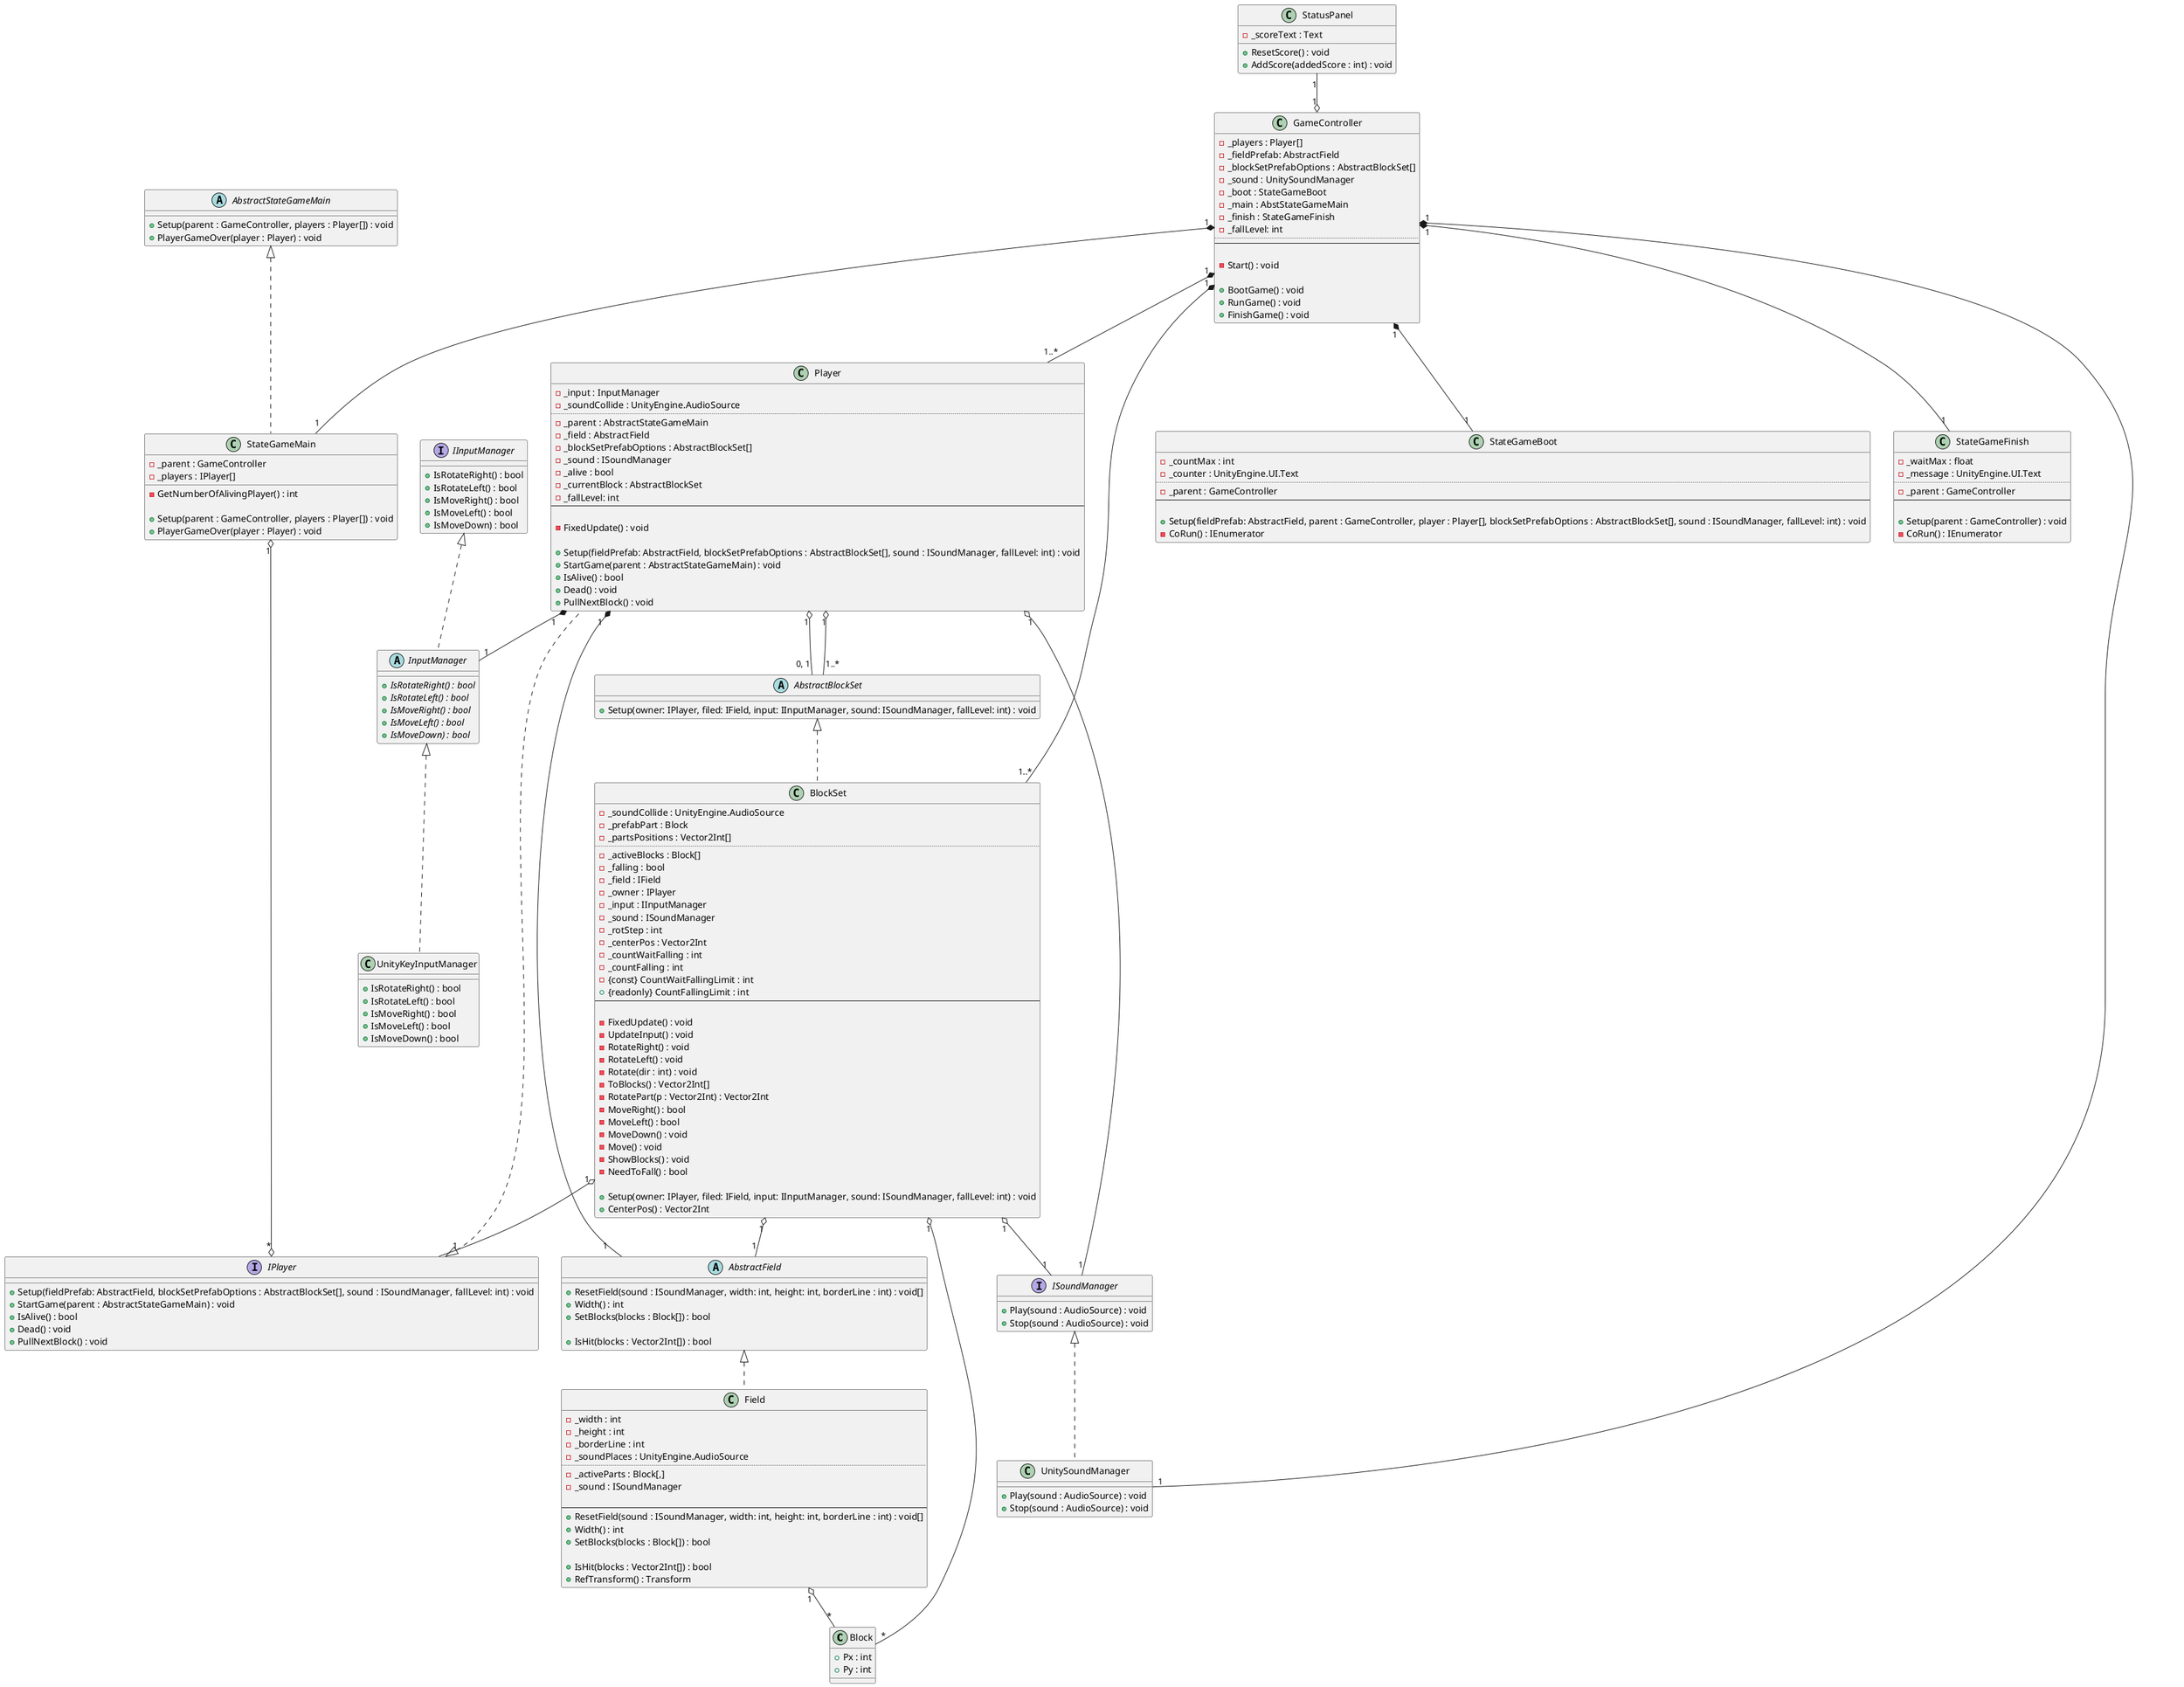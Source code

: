 @startuml

class Block
{
    + Px : int
    + Py : int
}

' フィールドの状態を管理する
abstract class AbstractField
{
    + ResetField(sound : ISoundManager, width: int, height: int, borderLine : int) : void[]
    + Width() : int
    ' @return ブロックが積みあがってしまったらtrue, そうでなければfalse を返す
    + SetBlocks(blocks : Block[]) : bool

    + IsHit(blocks : Vector2Int[]) : bool
}

class Field
{
    - _width : int
    - _height : int
    - _borderLine : int
    - _soundPlaces : UnityEngine.AudioSource
    ..
    - _activeParts : Block[,]
    - _sound : ISoundManager

    --
    + ResetField(sound : ISoundManager, width: int, height: int, borderLine : int) : void[]
    + Width() : int
    ' @return ブロックが積みあがってしまったらtrue, そうでなければfalse を返す
    + SetBlocks(blocks : Block[]) : bool

    + IsHit(blocks : Vector2Int[]) : bool
    + RefTransform() : Transform
}

' ゲームの進行を管理する
class GameController
{
    - _players : Player[]
    - _fieldPrefab: AbstractField
    - _blockSetPrefabOptions : AbstractBlockSet[]
    - _sound : UnitySoundManager
    - _boot : StateGameBoot
    - _main : AbstStateGameMain
    - _finish : StateGameFinish
    - _fallLevel: int
    ..
    --

    - Start() : void

    + BootGame() : void
    + RunGame() : void
    + FinishGame() : void
}

interface IPlayer
{
    + Setup(fieldPrefab: AbstractField, blockSetPrefabOptions : AbstractBlockSet[], sound : ISoundManager, fallLevel: int) : void
    + StartGame(parent : AbstractStateGameMain) : void
    + IsAlive() : bool
    + Dead() : void
    + PullNextBlock() : void
}


class Player
{
    - _input : InputManager
    - _soundCollide : UnityEngine.AudioSource
    ..
    - _parent : AbstractStateGameMain
    - _field : AbstractField
    - _blockSetPrefabOptions : AbstractBlockSet[]
    - _sound : ISoundManager
    - _alive : bool
    - _currentBlock : AbstractBlockSet
    - _fallLevel: int
    --

    - FixedUpdate() : void

    + Setup(fieldPrefab: AbstractField, blockSetPrefabOptions : AbstractBlockSet[], sound : ISoundManager, fallLevel: int) : void
    + StartGame(parent : AbstractStateGameMain) : void
    + IsAlive() : bool
    + Dead() : void
    + PullNextBlock() : void
}

class StateGameBoot
{
    - _countMax : int
    - _counter : UnityEngine.UI.Text
    ..
    - _parent : GameController
    --

    + Setup(fieldPrefab: AbstractField, parent : GameController, player : Player[], blockSetPrefabOptions : AbstractBlockSet[], sound : ISoundManager, fallLevel: int) : void
    - CoRun() : IEnumerator
}

abstract class AbstractStateGameMain
{
    + Setup(parent : GameController, players : Player[]) : void
    + PlayerGameOver(player : Player) : void
}

class StateGameMain
{
    - _parent : GameController
    - _players : IPlayer[]

    - GetNumberOfAlivingPlayer() : int

    + Setup(parent : GameController, players : Player[]) : void
    + PlayerGameOver(player : Player) : void
}

class StateGameFinish
{
    - _waitMax : float
    - _message : UnityEngine.UI.Text
    ..
    - _parent : GameController
    --

    + Setup(parent : GameController) : void
    - CoRun() : IEnumerator
}

interface IInputManager
{
    + IsRotateRight() : bool
    + IsRotateLeft() : bool
    + IsMoveRight() : bool
    + IsMoveLeft() : bool
    + IsMoveDown) : bool
}

abstract class InputManager
{
    + {abstract} IsRotateRight() : bool
    + {abstract} IsRotateLeft() : bool
    + {abstract} IsMoveRight() : bool
    + {abstract} IsMoveLeft() : bool
    + {abstract} IsMoveDown) : bool
}

class UnityKeyInputManager
{
    + IsRotateRight() : bool
    + IsRotateLeft() : bool
    + IsMoveRight() : bool
    + IsMoveLeft() : bool
    + IsMoveDown() : bool
}

abstract class AbstractBlockSet
{
    + Setup(owner: IPlayer, filed: IField, input: IInputManager, sound: ISoundManager, fallLevel: int) : void
}

' ブロックの状態を管理する
class BlockSet
{
    - _soundCollide : UnityEngine.AudioSource
    - _prefabPart : Block
    - _partsPositions : Vector2Int[]
    ..
    - _activeBlocks : Block[]
    - _falling : bool
    - _field : IField
    - _owner : IPlayer
    - _input : IInputManager
    - _sound : ISoundManager
    - _rotStep : int
    - _centerPos : Vector2Int
    - _countWaitFalling : int
    - _countFalling : int
    - {const} CountWaitFallingLimit : int
    + {readonly} CountFallingLimit : int
    --

    - FixedUpdate() : void
    - UpdateInput() : void
    - RotateRight() : void
    - RotateLeft() : void
    - Rotate(dir : int) : void
    - ToBlocks() : Vector2Int[]
    - RotatePart(p : Vector2Int) : Vector2Int
    ' @return 移動できる場合はtrue, 何かにぶつかって移動できない場合はfalse
    - MoveRight() : bool
    ' @return 移動できる場合はtrue, 何かにぶつかって移動できない場合はfalse
    - MoveLeft() : bool
    - MoveDown() : void
    - Move() : void
    - ShowBlocks() : void
    - NeedToFall() : bool

    + Setup(owner: IPlayer, filed: IField, input: IInputManager, sound: ISoundManager, fallLevel: int) : void
    + CenterPos() : Vector2Int
}

interface ISoundManager
{
    + Play(sound : AudioSource) : void
    + Stop(sound : AudioSource) : void
}

class UnitySoundManager
{
    + Play(sound : AudioSource) : void
    + Stop(sound : AudioSource) : void
}

class StatusPanel
{
    - _scoreText : Text
 
    + ResetScore() : void
    + AddScore(addedScore : int) : void
}

Player "1" *-- "1" AbstractField
Player "1" o-- "0, 1" AbstractBlockSet
Player "1" o-- "1..*" AbstractBlockSet
Player "1" *-- "1" InputManager
Player "1" o-- "1" ISoundManager

GameController "1" *-- "1..*" Player
GameController "1" *-- "1..*" BlockSet
GameController "1" *-- "1" StateGameBoot
GameController "1" *-- "1" StateGameMain
GameController "1" *-- "1" StateGameFinish
GameController "1" *-- "1" UnitySoundManager

StateGameMain "1" o--o "*" IPlayer

StatusPanel "1" --o "1" GameController

IInputManager <|.. InputManager
InputManager <|.. UnityKeyInputManager
ISoundManager <|.. UnitySoundManager
AbstractBlockSet <|.. BlockSet
AbstractField <|.. Field
AbstractStateGameMain <|.. StateGameMain
IPlayer <|.. Player

Field "1" o-- "*" Block
BlockSet "1" o-- "*" Block
BlockSet "1" o-- "1" ISoundManager
BlockSet "1" o-- "1" IPlayer
BlockSet "1" o-- "1" AbstractField

@enduml